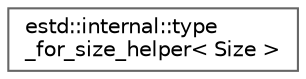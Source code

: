 digraph "Graphical Class Hierarchy"
{
 // LATEX_PDF_SIZE
  bgcolor="transparent";
  edge [fontname=Helvetica,fontsize=10,labelfontname=Helvetica,labelfontsize=10];
  node [fontname=Helvetica,fontsize=10,shape=box,height=0.2,width=0.4];
  rankdir="LR";
  Node0 [id="Node000000",label="estd::internal::type\l_for_size_helper\< Size \>",height=0.2,width=0.4,color="grey40", fillcolor="white", style="filled",URL="$da/d0e/structestd_1_1internal_1_1type__for__size__helper.html",tooltip=" "];
}
